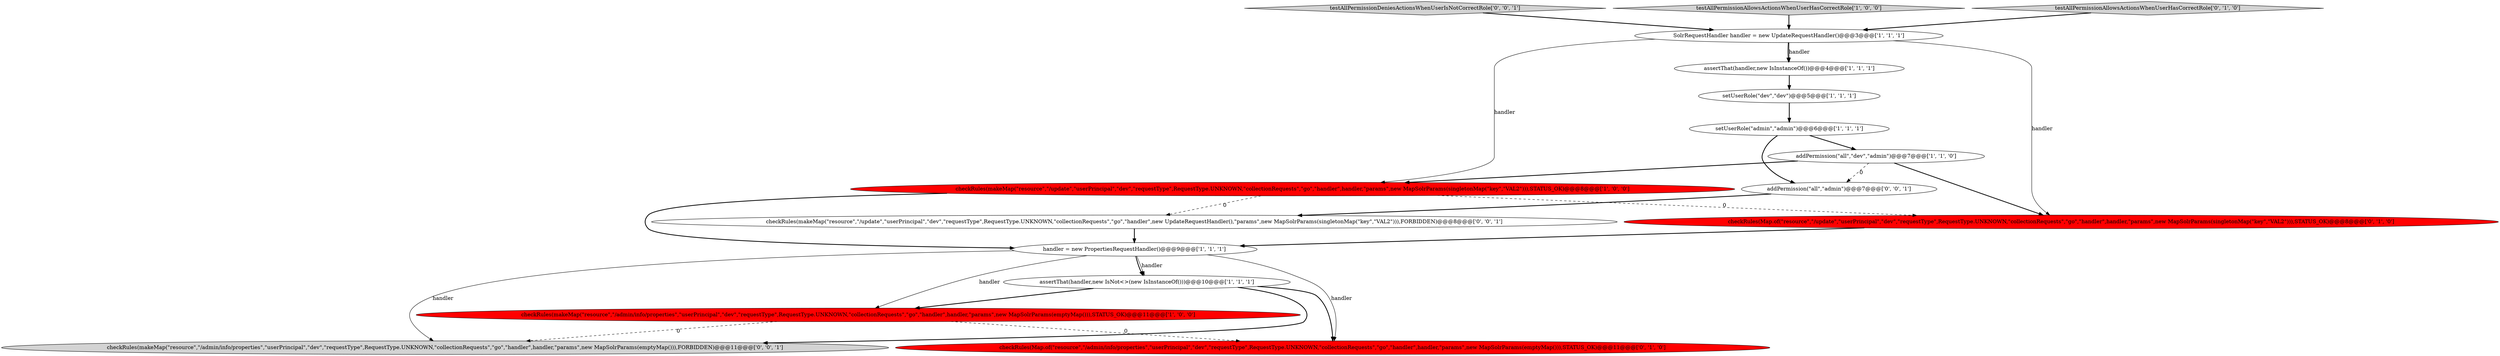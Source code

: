 digraph {
0 [style = filled, label = "setUserRole(\"admin\",\"admin\")@@@6@@@['1', '1', '1']", fillcolor = white, shape = ellipse image = "AAA0AAABBB1BBB"];
16 [style = filled, label = "checkRules(makeMap(\"resource\",\"/admin/info/properties\",\"userPrincipal\",\"dev\",\"requestType\",RequestType.UNKNOWN,\"collectionRequests\",\"go\",\"handler\",handler,\"params\",new MapSolrParams(emptyMap())),FORBIDDEN)@@@11@@@['0', '0', '1']", fillcolor = lightgray, shape = ellipse image = "AAA0AAABBB3BBB"];
14 [style = filled, label = "testAllPermissionDeniesActionsWhenUserIsNotCorrectRole['0', '0', '1']", fillcolor = lightgray, shape = diamond image = "AAA0AAABBB3BBB"];
8 [style = filled, label = "handler = new PropertiesRequestHandler()@@@9@@@['1', '1', '1']", fillcolor = white, shape = ellipse image = "AAA0AAABBB1BBB"];
13 [style = filled, label = "checkRules(makeMap(\"resource\",\"/update\",\"userPrincipal\",\"dev\",\"requestType\",RequestType.UNKNOWN,\"collectionRequests\",\"go\",\"handler\",new UpdateRequestHandler(),\"params\",new MapSolrParams(singletonMap(\"key\",\"VAL2\"))),FORBIDDEN)@@@8@@@['0', '0', '1']", fillcolor = white, shape = ellipse image = "AAA0AAABBB3BBB"];
4 [style = filled, label = "testAllPermissionAllowsActionsWhenUserHasCorrectRole['1', '0', '0']", fillcolor = lightgray, shape = diamond image = "AAA0AAABBB1BBB"];
3 [style = filled, label = "setUserRole(\"dev\",\"dev\")@@@5@@@['1', '1', '1']", fillcolor = white, shape = ellipse image = "AAA0AAABBB1BBB"];
2 [style = filled, label = "SolrRequestHandler handler = new UpdateRequestHandler()@@@3@@@['1', '1', '1']", fillcolor = white, shape = ellipse image = "AAA0AAABBB1BBB"];
7 [style = filled, label = "addPermission(\"all\",\"dev\",\"admin\")@@@7@@@['1', '1', '0']", fillcolor = white, shape = ellipse image = "AAA0AAABBB1BBB"];
10 [style = filled, label = "testAllPermissionAllowsActionsWhenUserHasCorrectRole['0', '1', '0']", fillcolor = lightgray, shape = diamond image = "AAA0AAABBB2BBB"];
12 [style = filled, label = "checkRules(Map.of(\"resource\",\"/admin/info/properties\",\"userPrincipal\",\"dev\",\"requestType\",RequestType.UNKNOWN,\"collectionRequests\",\"go\",\"handler\",handler,\"params\",new MapSolrParams(emptyMap())),STATUS_OK)@@@11@@@['0', '1', '0']", fillcolor = red, shape = ellipse image = "AAA1AAABBB2BBB"];
9 [style = filled, label = "assertThat(handler,new IsNot<>(new IsInstanceOf()))@@@10@@@['1', '1', '1']", fillcolor = white, shape = ellipse image = "AAA0AAABBB1BBB"];
5 [style = filled, label = "checkRules(makeMap(\"resource\",\"/update\",\"userPrincipal\",\"dev\",\"requestType\",RequestType.UNKNOWN,\"collectionRequests\",\"go\",\"handler\",handler,\"params\",new MapSolrParams(singletonMap(\"key\",\"VAL2\"))),STATUS_OK)@@@8@@@['1', '0', '0']", fillcolor = red, shape = ellipse image = "AAA1AAABBB1BBB"];
1 [style = filled, label = "checkRules(makeMap(\"resource\",\"/admin/info/properties\",\"userPrincipal\",\"dev\",\"requestType\",RequestType.UNKNOWN,\"collectionRequests\",\"go\",\"handler\",handler,\"params\",new MapSolrParams(emptyMap())),STATUS_OK)@@@11@@@['1', '0', '0']", fillcolor = red, shape = ellipse image = "AAA1AAABBB1BBB"];
11 [style = filled, label = "checkRules(Map.of(\"resource\",\"/update\",\"userPrincipal\",\"dev\",\"requestType\",RequestType.UNKNOWN,\"collectionRequests\",\"go\",\"handler\",handler,\"params\",new MapSolrParams(singletonMap(\"key\",\"VAL2\"))),STATUS_OK)@@@8@@@['0', '1', '0']", fillcolor = red, shape = ellipse image = "AAA1AAABBB2BBB"];
6 [style = filled, label = "assertThat(handler,new IsInstanceOf())@@@4@@@['1', '1', '1']", fillcolor = white, shape = ellipse image = "AAA0AAABBB1BBB"];
15 [style = filled, label = "addPermission(\"all\",\"admin\")@@@7@@@['0', '0', '1']", fillcolor = white, shape = ellipse image = "AAA0AAABBB3BBB"];
5->13 [style = dashed, label="0"];
6->3 [style = bold, label=""];
8->1 [style = solid, label="handler"];
5->8 [style = bold, label=""];
15->13 [style = bold, label=""];
7->11 [style = bold, label=""];
8->9 [style = solid, label="handler"];
8->12 [style = solid, label="handler"];
2->6 [style = bold, label=""];
8->16 [style = solid, label="handler"];
4->2 [style = bold, label=""];
2->11 [style = solid, label="handler"];
2->5 [style = solid, label="handler"];
0->15 [style = bold, label=""];
9->16 [style = bold, label=""];
3->0 [style = bold, label=""];
0->7 [style = bold, label=""];
1->12 [style = dashed, label="0"];
7->5 [style = bold, label=""];
5->11 [style = dashed, label="0"];
1->16 [style = dashed, label="0"];
8->9 [style = bold, label=""];
7->15 [style = dashed, label="0"];
11->8 [style = bold, label=""];
10->2 [style = bold, label=""];
14->2 [style = bold, label=""];
9->12 [style = bold, label=""];
13->8 [style = bold, label=""];
9->1 [style = bold, label=""];
2->6 [style = solid, label="handler"];
}
